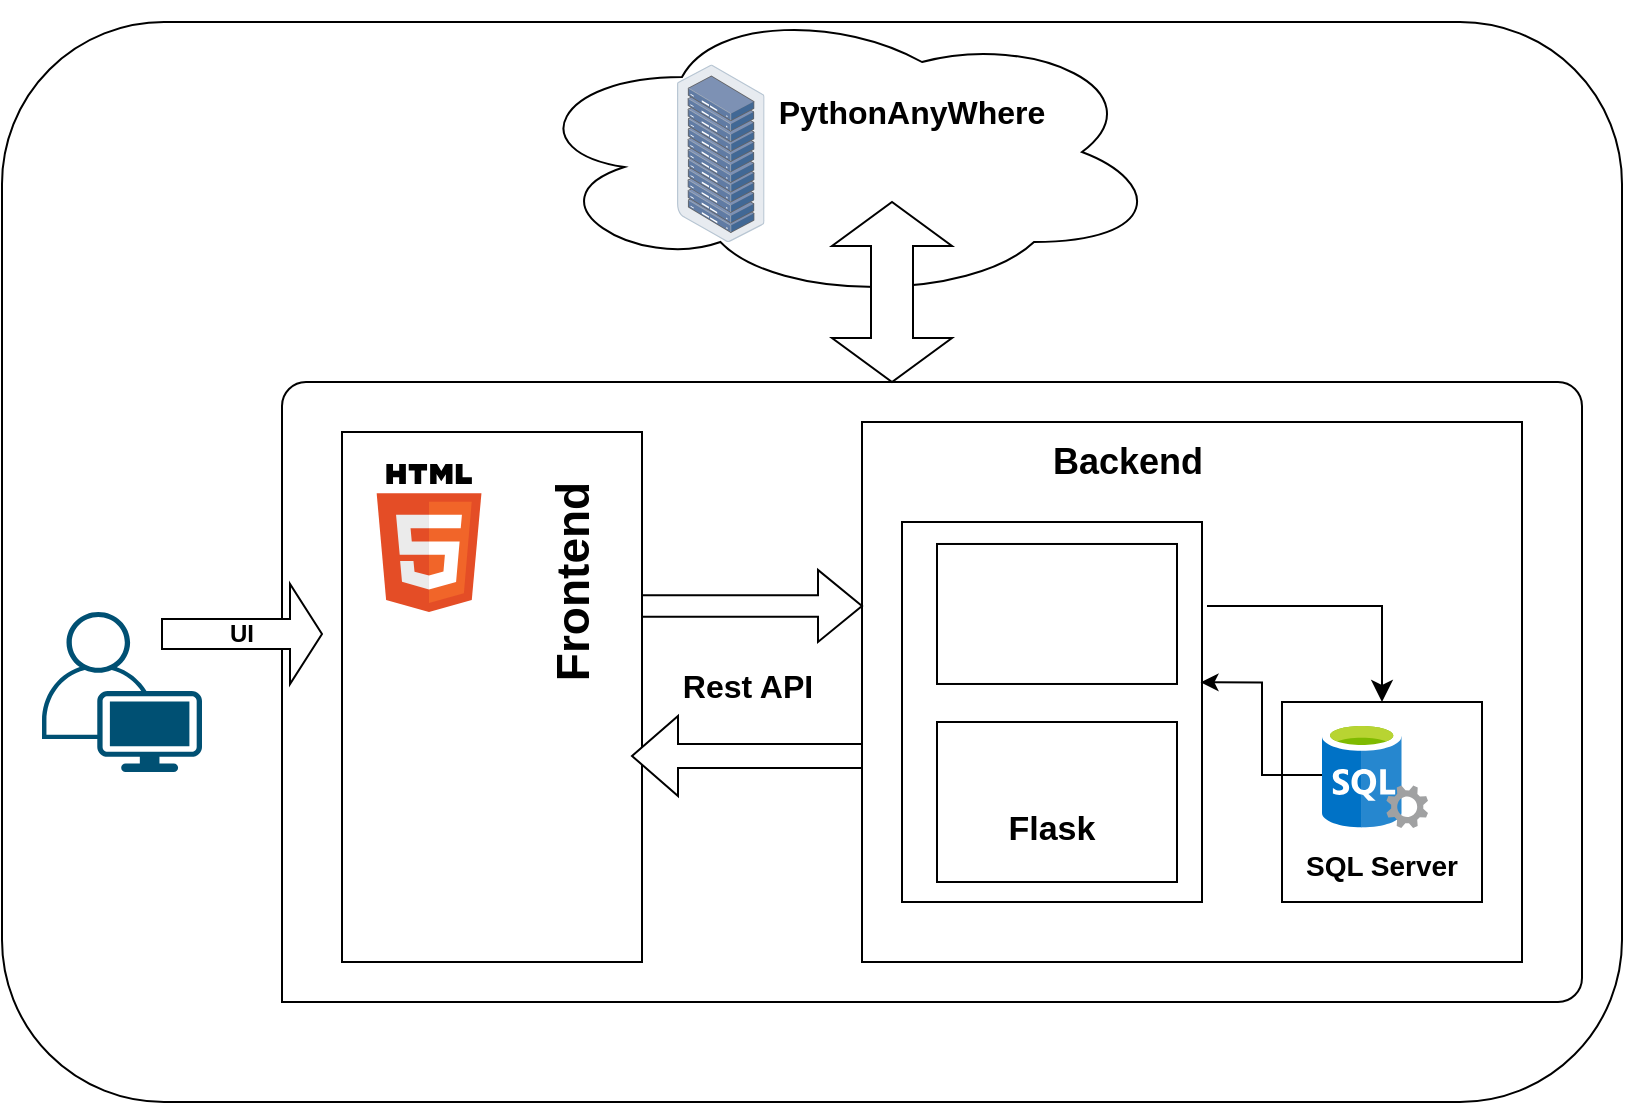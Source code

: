 <mxfile version="21.1.8" type="device">
  <diagram name="Page-1" id="C3SWew9P6svbUeRiehnw">
    <mxGraphModel dx="1050" dy="483" grid="1" gridSize="10" guides="1" tooltips="1" connect="1" arrows="1" fold="1" page="1" pageScale="1" pageWidth="850" pageHeight="1100" math="0" shadow="0">
      <root>
        <mxCell id="0" />
        <mxCell id="1" parent="0" />
        <mxCell id="rJrI6uT34yDtAtdMeDpF-1" value="" style="rounded=1;whiteSpace=wrap;html=1;" vertex="1" parent="1">
          <mxGeometry x="10" y="140" width="810" height="540" as="geometry" />
        </mxCell>
        <mxCell id="rJrI6uT34yDtAtdMeDpF-42" value="" style="ellipse;shape=cloud;whiteSpace=wrap;html=1;" vertex="1" parent="1">
          <mxGeometry x="270" y="130" width="320" height="150" as="geometry" />
        </mxCell>
        <mxCell id="rJrI6uT34yDtAtdMeDpF-38" value="" style="verticalLabelPosition=bottom;verticalAlign=top;html=1;shape=mxgraph.basic.three_corner_round_rect;dx=6;whiteSpace=wrap;" vertex="1" parent="1">
          <mxGeometry x="150" y="320" width="650" height="310" as="geometry" />
        </mxCell>
        <mxCell id="rJrI6uT34yDtAtdMeDpF-2" value="" style="points=[[0.35,0,0],[0.98,0.51,0],[1,0.71,0],[0.67,1,0],[0,0.795,0],[0,0.65,0]];verticalLabelPosition=bottom;sketch=0;html=1;verticalAlign=top;aspect=fixed;align=center;pointerEvents=1;shape=mxgraph.cisco19.user;fillColor=#005073;strokeColor=none;" vertex="1" parent="1">
          <mxGeometry x="30" y="435" width="80" height="80" as="geometry" />
        </mxCell>
        <mxCell id="rJrI6uT34yDtAtdMeDpF-3" value="&lt;b&gt;UI&lt;/b&gt;" style="shape=singleArrow;whiteSpace=wrap;html=1;" vertex="1" parent="1">
          <mxGeometry x="90" y="420.99" width="80" height="50" as="geometry" />
        </mxCell>
        <mxCell id="rJrI6uT34yDtAtdMeDpF-4" value="" style="rounded=0;whiteSpace=wrap;html=1;" vertex="1" parent="1">
          <mxGeometry x="180" y="345" width="150" height="265" as="geometry" />
        </mxCell>
        <mxCell id="rJrI6uT34yDtAtdMeDpF-5" value="" style="dashed=0;outlineConnect=0;html=1;align=center;labelPosition=center;verticalLabelPosition=bottom;verticalAlign=top;shape=mxgraph.weblogos.html5" vertex="1" parent="1">
          <mxGeometry x="197.33" y="361" width="52.4" height="74" as="geometry" />
        </mxCell>
        <mxCell id="rJrI6uT34yDtAtdMeDpF-6" value="" style="shape=image;html=1;verticalAlign=top;verticalLabelPosition=bottom;labelBackgroundColor=#ffffff;imageAspect=0;aspect=fixed;image=https://cdn1.iconfinder.com/data/icons/hawcons/32/699766-icon-12-file-css-128.png" vertex="1" parent="1">
          <mxGeometry x="183.53" y="437.5" width="80" height="80" as="geometry" />
        </mxCell>
        <mxCell id="rJrI6uT34yDtAtdMeDpF-7" value="" style="shape=image;html=1;verticalAlign=top;verticalLabelPosition=bottom;labelBackgroundColor=#ffffff;imageAspect=0;aspect=fixed;image=https://cdn0.iconfinder.com/data/icons/long-shadow-web-icons/512/javascript-128.png" vertex="1" parent="1">
          <mxGeometry x="193.03" y="526.98" width="61" height="61" as="geometry" />
        </mxCell>
        <mxCell id="rJrI6uT34yDtAtdMeDpF-8" value="&lt;b&gt;&lt;font style=&quot;font-size: 23px;&quot;&gt;Frontend&lt;/font&gt;&lt;/b&gt;" style="text;html=1;strokeColor=none;fillColor=none;align=center;verticalAlign=middle;whiteSpace=wrap;rounded=0;rotation=-90;" vertex="1" parent="1">
          <mxGeometry x="220" y="400.99" width="150" height="37.5" as="geometry" />
        </mxCell>
        <mxCell id="rJrI6uT34yDtAtdMeDpF-9" value="" style="whiteSpace=wrap;html=1;" vertex="1" parent="1">
          <mxGeometry x="440" y="340" width="330" height="270" as="geometry" />
        </mxCell>
        <mxCell id="rJrI6uT34yDtAtdMeDpF-10" value="&lt;b style=&quot;font-size: 18px;&quot;&gt;Backend&lt;/b&gt;" style="text;html=1;strokeColor=none;fillColor=none;align=center;verticalAlign=middle;whiteSpace=wrap;rounded=0;fontSize=18;" vertex="1" parent="1">
          <mxGeometry x="532.5" y="345" width="80" height="30" as="geometry" />
        </mxCell>
        <mxCell id="rJrI6uT34yDtAtdMeDpF-12" value="" style="shape=singleArrow;whiteSpace=wrap;html=1;" vertex="1" parent="1">
          <mxGeometry x="330" y="413.96" width="110" height="36.04" as="geometry" />
        </mxCell>
        <mxCell id="rJrI6uT34yDtAtdMeDpF-13" value="" style="shape=singleArrow;direction=west;whiteSpace=wrap;html=1;" vertex="1" parent="1">
          <mxGeometry x="325" y="486.98" width="115" height="40" as="geometry" />
        </mxCell>
        <mxCell id="rJrI6uT34yDtAtdMeDpF-14" value="&lt;b style=&quot;font-size: 16px;&quot;&gt;Rest API&lt;/b&gt;" style="text;html=1;strokeColor=none;fillColor=none;align=center;verticalAlign=middle;whiteSpace=wrap;rounded=0;" vertex="1" parent="1">
          <mxGeometry x="347.5" y="456.98" width="70" height="30" as="geometry" />
        </mxCell>
        <mxCell id="rJrI6uT34yDtAtdMeDpF-19" value="" style="rounded=0;whiteSpace=wrap;html=1;" vertex="1" parent="1">
          <mxGeometry x="460" y="390" width="150" height="190" as="geometry" />
        </mxCell>
        <mxCell id="rJrI6uT34yDtAtdMeDpF-20" value="" style="rounded=0;whiteSpace=wrap;html=1;" vertex="1" parent="1">
          <mxGeometry x="477.5" y="400.99" width="120" height="70" as="geometry" />
        </mxCell>
        <mxCell id="rJrI6uT34yDtAtdMeDpF-21" value="" style="shape=image;html=1;verticalAlign=top;verticalLabelPosition=bottom;labelBackgroundColor=#ffffff;imageAspect=0;aspect=fixed;image=https://cdn4.iconfinder.com/data/icons/scripting-and-programming-languages/512/660277-Python_logo-128.png" vertex="1" parent="1">
          <mxGeometry x="485" y="381.98" width="105" height="105" as="geometry" />
        </mxCell>
        <mxCell id="rJrI6uT34yDtAtdMeDpF-24" value="" style="rounded=0;whiteSpace=wrap;html=1;" vertex="1" parent="1">
          <mxGeometry x="477.5" y="490" width="120" height="80" as="geometry" />
        </mxCell>
        <mxCell id="rJrI6uT34yDtAtdMeDpF-25" value="" style="shape=image;html=1;verticalAlign=top;verticalLabelPosition=bottom;labelBackgroundColor=#ffffff;imageAspect=0;aspect=fixed;image=https://cdn4.iconfinder.com/data/icons/fruits-and-veggies-2/280/fruits-and-veggies-icons_chilli-pepper-128.png" vertex="1" parent="1">
          <mxGeometry x="493.49" y="470.99" width="83.02" height="83.02" as="geometry" />
        </mxCell>
        <mxCell id="rJrI6uT34yDtAtdMeDpF-26" value="&lt;b&gt;&lt;font style=&quot;font-size: 17px;&quot;&gt;Flask&lt;/font&gt;&lt;/b&gt;" style="text;html=1;strokeColor=none;fillColor=none;align=center;verticalAlign=middle;whiteSpace=wrap;rounded=0;" vertex="1" parent="1">
          <mxGeometry x="505" y="529.01" width="60" height="30" as="geometry" />
        </mxCell>
        <mxCell id="rJrI6uT34yDtAtdMeDpF-29" value="" style="rounded=0;whiteSpace=wrap;html=1;" vertex="1" parent="1">
          <mxGeometry x="650" y="480" width="100" height="100" as="geometry" />
        </mxCell>
        <mxCell id="rJrI6uT34yDtAtdMeDpF-37" value="" style="edgeStyle=orthogonalEdgeStyle;rounded=0;orthogonalLoop=1;jettySize=auto;html=1;entryX=0.995;entryY=0.422;entryDx=0;entryDy=0;entryPerimeter=0;" edge="1" parent="1" source="rJrI6uT34yDtAtdMeDpF-30" target="rJrI6uT34yDtAtdMeDpF-19">
          <mxGeometry relative="1" as="geometry" />
        </mxCell>
        <mxCell id="rJrI6uT34yDtAtdMeDpF-30" value="" style="image;sketch=0;aspect=fixed;html=1;points=[];align=center;fontSize=12;image=img/lib/mscae/SQL_Servers.svg;" vertex="1" parent="1">
          <mxGeometry x="670" y="490" width="52.99" height="52.99" as="geometry" />
        </mxCell>
        <mxCell id="rJrI6uT34yDtAtdMeDpF-31" value="&lt;b&gt;&lt;font style=&quot;font-size: 14px;&quot;&gt;SQL Server&lt;/font&gt;&lt;/b&gt;" style="text;html=1;strokeColor=none;fillColor=none;align=center;verticalAlign=middle;whiteSpace=wrap;rounded=0;" vertex="1" parent="1">
          <mxGeometry x="660" y="547" width="80" height="30" as="geometry" />
        </mxCell>
        <mxCell id="rJrI6uT34yDtAtdMeDpF-33" value="" style="edgeStyle=segmentEdgeStyle;endArrow=classic;html=1;curved=0;rounded=0;endSize=8;startSize=8;entryX=0.5;entryY=0;entryDx=0;entryDy=0;" edge="1" parent="1" target="rJrI6uT34yDtAtdMeDpF-29">
          <mxGeometry width="50" height="50" relative="1" as="geometry">
            <mxPoint x="612.5" y="431.98" as="sourcePoint" />
            <mxPoint x="662.5" y="381.98" as="targetPoint" />
            <Array as="points">
              <mxPoint x="700" y="432" />
            </Array>
          </mxGeometry>
        </mxCell>
        <mxCell id="rJrI6uT34yDtAtdMeDpF-39" value="" style="image;points=[];aspect=fixed;html=1;align=center;shadow=0;dashed=0;image=img/lib/allied_telesis/storage/Datacenter_Server_Rack.svg;" vertex="1" parent="1">
          <mxGeometry x="347.5" y="161.2" width="43.81" height="88.8" as="geometry" />
        </mxCell>
        <mxCell id="rJrI6uT34yDtAtdMeDpF-40" value="&lt;b&gt;&lt;font style=&quot;font-size: 16px;&quot;&gt;PythonAnyWhere&lt;/font&gt;&lt;/b&gt;" style="text;html=1;strokeColor=none;fillColor=none;align=center;verticalAlign=middle;whiteSpace=wrap;rounded=0;" vertex="1" parent="1">
          <mxGeometry x="380" y="170" width="170" height="30" as="geometry" />
        </mxCell>
        <mxCell id="rJrI6uT34yDtAtdMeDpF-41" value="" style="shape=image;html=1;verticalAlign=top;verticalLabelPosition=bottom;labelBackgroundColor=#ffffff;imageAspect=0;aspect=fixed;image=https://cdn4.iconfinder.com/data/icons/ibrandify-basic-essentials-icon-set/512/pen_stroke_sketch_doodle_lineart_21-128.png" vertex="1" parent="1">
          <mxGeometry x="425" y="190" width="44.53" height="44.53" as="geometry" />
        </mxCell>
        <mxCell id="rJrI6uT34yDtAtdMeDpF-44" value="" style="html=1;shadow=0;dashed=0;align=center;verticalAlign=middle;shape=mxgraph.arrows2.twoWayArrow;dy=0.65;dx=22;flipV=1;flipH=0;direction=south;" vertex="1" parent="1">
          <mxGeometry x="425" y="230" width="60" height="90" as="geometry" />
        </mxCell>
      </root>
    </mxGraphModel>
  </diagram>
</mxfile>
